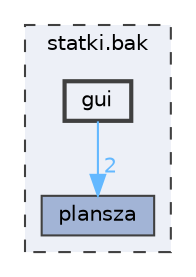 digraph "statki.bak/gui"
{
 // LATEX_PDF_SIZE
  bgcolor="transparent";
  edge [fontname=Helvetica,fontsize=10,labelfontname=Helvetica,labelfontsize=10];
  node [fontname=Helvetica,fontsize=10,shape=box,height=0.2,width=0.4];
  compound=true
  subgraph clusterdir_f0e24b85889118eba10333c17e4ebc22 {
    graph [ bgcolor="#edf0f7", pencolor="grey25", label="statki.bak", fontname=Helvetica,fontsize=10 style="filled,dashed", URL="dir_f0e24b85889118eba10333c17e4ebc22.html",tooltip=""]
  dir_dba1219882e5fbadd808006a81d13227 [label="plansza", fillcolor="#a2b4d6", color="grey25", style="filled", URL="dir_dba1219882e5fbadd808006a81d13227.html",tooltip=""];
  dir_bb55f961ee0712700958cf0b0fb8cfad [label="gui", fillcolor="#edf0f7", color="grey25", style="filled,bold", URL="dir_bb55f961ee0712700958cf0b0fb8cfad.html",tooltip=""];
  }
  dir_bb55f961ee0712700958cf0b0fb8cfad->dir_dba1219882e5fbadd808006a81d13227 [headlabel="2", labeldistance=1.5 headhref="dir_000008_000010.html" href="dir_000008_000010.html" color="steelblue1" fontcolor="steelblue1"];
}
